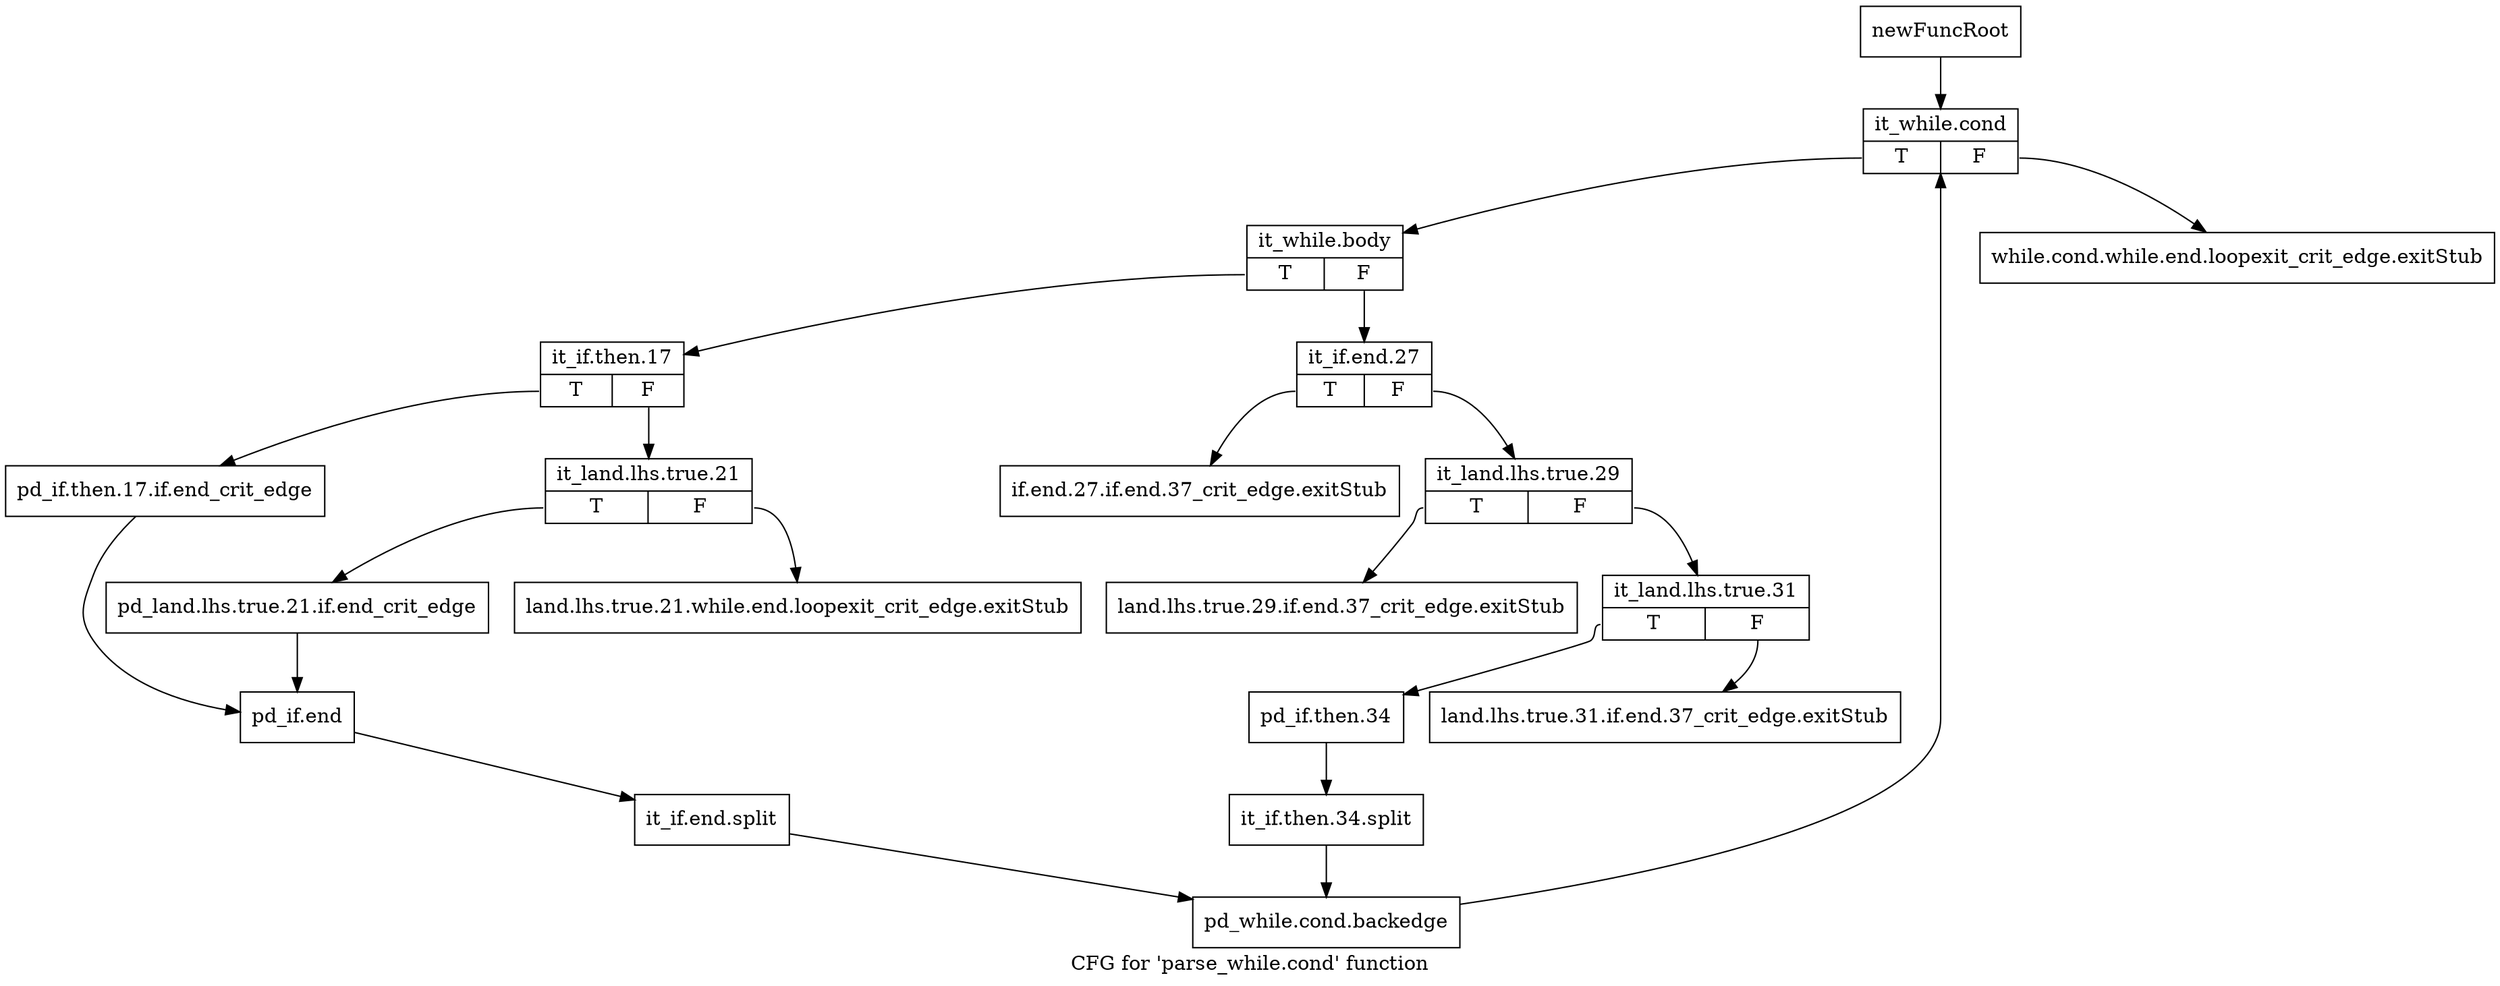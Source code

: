 digraph "CFG for 'parse_while.cond' function" {
	label="CFG for 'parse_while.cond' function";

	Node0x59336f0 [shape=record,label="{newFuncRoot}"];
	Node0x59336f0 -> Node0x5934110;
	Node0x5933740 [shape=record,label="{while.cond.while.end.loopexit_crit_edge.exitStub}"];
	Node0x5933fd0 [shape=record,label="{if.end.27.if.end.37_crit_edge.exitStub}"];
	Node0x5934020 [shape=record,label="{land.lhs.true.29.if.end.37_crit_edge.exitStub}"];
	Node0x5934070 [shape=record,label="{land.lhs.true.31.if.end.37_crit_edge.exitStub}"];
	Node0x59340c0 [shape=record,label="{land.lhs.true.21.while.end.loopexit_crit_edge.exitStub}"];
	Node0x5934110 [shape=record,label="{it_while.cond|{<s0>T|<s1>F}}"];
	Node0x5934110:s0 -> Node0x5934160;
	Node0x5934110:s1 -> Node0x5933740;
	Node0x5934160 [shape=record,label="{it_while.body|{<s0>T|<s1>F}}"];
	Node0x5934160:s0 -> Node0x59342f0;
	Node0x5934160:s1 -> Node0x59341b0;
	Node0x59341b0 [shape=record,label="{it_if.end.27|{<s0>T|<s1>F}}"];
	Node0x59341b0:s0 -> Node0x5933fd0;
	Node0x59341b0:s1 -> Node0x5934200;
	Node0x5934200 [shape=record,label="{it_land.lhs.true.29|{<s0>T|<s1>F}}"];
	Node0x5934200:s0 -> Node0x5934020;
	Node0x5934200:s1 -> Node0x5934250;
	Node0x5934250 [shape=record,label="{it_land.lhs.true.31|{<s0>T|<s1>F}}"];
	Node0x5934250:s0 -> Node0x59342a0;
	Node0x5934250:s1 -> Node0x5934070;
	Node0x59342a0 [shape=record,label="{pd_if.then.34}"];
	Node0x59342a0 -> Node0x6d5b030;
	Node0x6d5b030 [shape=record,label="{it_if.then.34.split}"];
	Node0x6d5b030 -> Node0x5934480;
	Node0x59342f0 [shape=record,label="{it_if.then.17|{<s0>T|<s1>F}}"];
	Node0x59342f0:s0 -> Node0x59343e0;
	Node0x59342f0:s1 -> Node0x5934340;
	Node0x5934340 [shape=record,label="{it_land.lhs.true.21|{<s0>T|<s1>F}}"];
	Node0x5934340:s0 -> Node0x5934390;
	Node0x5934340:s1 -> Node0x59340c0;
	Node0x5934390 [shape=record,label="{pd_land.lhs.true.21.if.end_crit_edge}"];
	Node0x5934390 -> Node0x5934430;
	Node0x59343e0 [shape=record,label="{pd_if.then.17.if.end_crit_edge}"];
	Node0x59343e0 -> Node0x5934430;
	Node0x5934430 [shape=record,label="{pd_if.end}"];
	Node0x5934430 -> Node0x6dab670;
	Node0x6dab670 [shape=record,label="{it_if.end.split}"];
	Node0x6dab670 -> Node0x5934480;
	Node0x5934480 [shape=record,label="{pd_while.cond.backedge}"];
	Node0x5934480 -> Node0x5934110;
}
